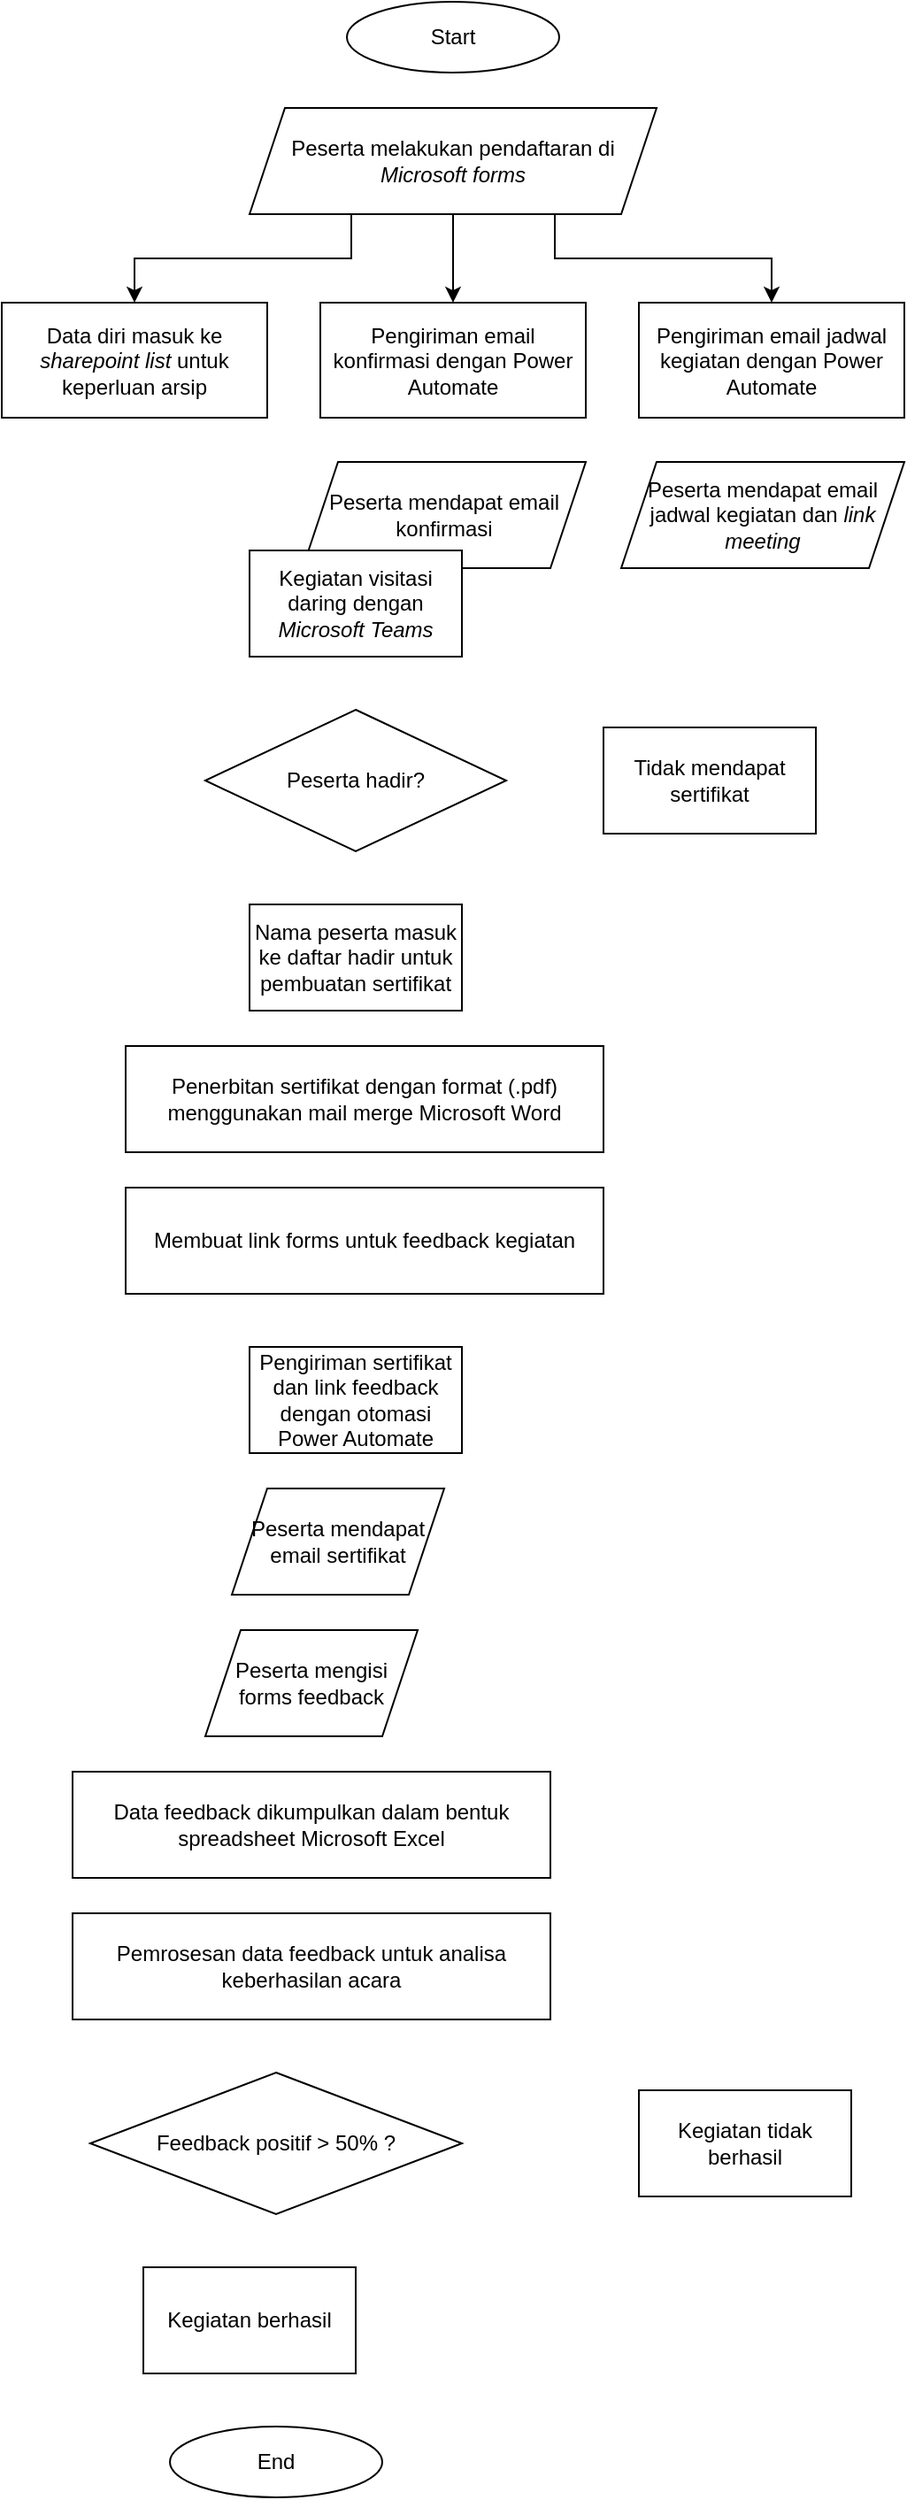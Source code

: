 <mxfile version="16.2.7" type="github">
  <diagram id="C5RBs43oDa-KdzZeNtuy" name="Page-1">
    <mxGraphModel dx="782" dy="428" grid="1" gridSize="10" guides="1" tooltips="1" connect="1" arrows="1" fold="1" page="1" pageScale="1" pageWidth="827" pageHeight="1169" math="0" shadow="0">
      <root>
        <mxCell id="WIyWlLk6GJQsqaUBKTNV-0" />
        <mxCell id="WIyWlLk6GJQsqaUBKTNV-1" parent="WIyWlLk6GJQsqaUBKTNV-0" />
        <mxCell id="Xmg_F8E3b7S0yMsgVUb--0" value="Start" style="ellipse;whiteSpace=wrap;html=1;" vertex="1" parent="WIyWlLk6GJQsqaUBKTNV-1">
          <mxGeometry x="235" y="40" width="120" height="40" as="geometry" />
        </mxCell>
        <mxCell id="Xmg_F8E3b7S0yMsgVUb--23" style="edgeStyle=orthogonalEdgeStyle;rounded=0;orthogonalLoop=1;jettySize=auto;html=1;exitX=0.25;exitY=1;exitDx=0;exitDy=0;entryX=0.5;entryY=0;entryDx=0;entryDy=0;" edge="1" parent="WIyWlLk6GJQsqaUBKTNV-1" source="Xmg_F8E3b7S0yMsgVUb--1" target="Xmg_F8E3b7S0yMsgVUb--2">
          <mxGeometry relative="1" as="geometry" />
        </mxCell>
        <mxCell id="Xmg_F8E3b7S0yMsgVUb--24" style="edgeStyle=orthogonalEdgeStyle;rounded=0;orthogonalLoop=1;jettySize=auto;html=1;exitX=0.5;exitY=1;exitDx=0;exitDy=0;entryX=0.5;entryY=0;entryDx=0;entryDy=0;" edge="1" parent="WIyWlLk6GJQsqaUBKTNV-1" source="Xmg_F8E3b7S0yMsgVUb--1" target="Xmg_F8E3b7S0yMsgVUb--3">
          <mxGeometry relative="1" as="geometry" />
        </mxCell>
        <mxCell id="Xmg_F8E3b7S0yMsgVUb--25" style="edgeStyle=orthogonalEdgeStyle;rounded=0;orthogonalLoop=1;jettySize=auto;html=1;exitX=0.75;exitY=1;exitDx=0;exitDy=0;entryX=0.5;entryY=0;entryDx=0;entryDy=0;" edge="1" parent="WIyWlLk6GJQsqaUBKTNV-1" source="Xmg_F8E3b7S0yMsgVUb--1" target="Xmg_F8E3b7S0yMsgVUb--4">
          <mxGeometry relative="1" as="geometry" />
        </mxCell>
        <mxCell id="Xmg_F8E3b7S0yMsgVUb--1" value="Peserta melakukan pendaftaran di &lt;i&gt;Microsoft&amp;nbsp;forms&lt;/i&gt;" style="shape=parallelogram;perimeter=parallelogramPerimeter;whiteSpace=wrap;html=1;fixedSize=1;" vertex="1" parent="WIyWlLk6GJQsqaUBKTNV-1">
          <mxGeometry x="180" y="100" width="230" height="60" as="geometry" />
        </mxCell>
        <mxCell id="Xmg_F8E3b7S0yMsgVUb--2" value="Data diri masuk ke &lt;i&gt;sharepoint list &lt;/i&gt;untuk keperluan arsip" style="rounded=0;whiteSpace=wrap;html=1;" vertex="1" parent="WIyWlLk6GJQsqaUBKTNV-1">
          <mxGeometry x="40" y="210" width="150" height="65" as="geometry" />
        </mxCell>
        <mxCell id="Xmg_F8E3b7S0yMsgVUb--3" value="Pengiriman email konfirmasi dengan Power Automate" style="rounded=0;whiteSpace=wrap;html=1;" vertex="1" parent="WIyWlLk6GJQsqaUBKTNV-1">
          <mxGeometry x="220" y="210" width="150" height="65" as="geometry" />
        </mxCell>
        <mxCell id="Xmg_F8E3b7S0yMsgVUb--4" value="Pengiriman email jadwal kegiatan dengan Power Automate" style="rounded=0;whiteSpace=wrap;html=1;" vertex="1" parent="WIyWlLk6GJQsqaUBKTNV-1">
          <mxGeometry x="400" y="210" width="150" height="65" as="geometry" />
        </mxCell>
        <mxCell id="Xmg_F8E3b7S0yMsgVUb--5" value="Peserta mendapat email konfirmasi" style="shape=parallelogram;perimeter=parallelogramPerimeter;whiteSpace=wrap;html=1;fixedSize=1;" vertex="1" parent="WIyWlLk6GJQsqaUBKTNV-1">
          <mxGeometry x="210" y="300" width="160" height="60" as="geometry" />
        </mxCell>
        <mxCell id="Xmg_F8E3b7S0yMsgVUb--6" value="Peserta mendapat email jadwal kegiatan dan &lt;i&gt;link meeting&lt;/i&gt;" style="shape=parallelogram;perimeter=parallelogramPerimeter;whiteSpace=wrap;html=1;fixedSize=1;" vertex="1" parent="WIyWlLk6GJQsqaUBKTNV-1">
          <mxGeometry x="390" y="300" width="160" height="60" as="geometry" />
        </mxCell>
        <mxCell id="Xmg_F8E3b7S0yMsgVUb--7" value="Kegiatan visitasi daring dengan &lt;i&gt;Microsoft Teams&lt;/i&gt;" style="rounded=0;whiteSpace=wrap;html=1;" vertex="1" parent="WIyWlLk6GJQsqaUBKTNV-1">
          <mxGeometry x="180" y="350" width="120" height="60" as="geometry" />
        </mxCell>
        <mxCell id="Xmg_F8E3b7S0yMsgVUb--8" value="Peserta hadir?" style="rhombus;whiteSpace=wrap;html=1;" vertex="1" parent="WIyWlLk6GJQsqaUBKTNV-1">
          <mxGeometry x="155" y="440" width="170" height="80" as="geometry" />
        </mxCell>
        <mxCell id="Xmg_F8E3b7S0yMsgVUb--9" value="Tidak mendapat sertifikat" style="rounded=0;whiteSpace=wrap;html=1;" vertex="1" parent="WIyWlLk6GJQsqaUBKTNV-1">
          <mxGeometry x="380" y="450" width="120" height="60" as="geometry" />
        </mxCell>
        <mxCell id="Xmg_F8E3b7S0yMsgVUb--10" value="Nama peserta masuk ke daftar hadir untuk pembuatan sertifikat" style="rounded=0;whiteSpace=wrap;html=1;" vertex="1" parent="WIyWlLk6GJQsqaUBKTNV-1">
          <mxGeometry x="180" y="550" width="120" height="60" as="geometry" />
        </mxCell>
        <mxCell id="Xmg_F8E3b7S0yMsgVUb--11" value="Penerbitan sertifikat dengan format (.pdf) menggunakan mail merge Microsoft Word" style="rounded=0;whiteSpace=wrap;html=1;" vertex="1" parent="WIyWlLk6GJQsqaUBKTNV-1">
          <mxGeometry x="110" y="630" width="270" height="60" as="geometry" />
        </mxCell>
        <mxCell id="Xmg_F8E3b7S0yMsgVUb--12" value="Pengiriman sertifikat dan link feedback dengan otomasi Power Automate" style="rounded=0;whiteSpace=wrap;html=1;" vertex="1" parent="WIyWlLk6GJQsqaUBKTNV-1">
          <mxGeometry x="180" y="800" width="120" height="60" as="geometry" />
        </mxCell>
        <mxCell id="Xmg_F8E3b7S0yMsgVUb--13" value="Membuat link forms untuk feedback kegiatan" style="rounded=0;whiteSpace=wrap;html=1;" vertex="1" parent="WIyWlLk6GJQsqaUBKTNV-1">
          <mxGeometry x="110" y="710" width="270" height="60" as="geometry" />
        </mxCell>
        <mxCell id="Xmg_F8E3b7S0yMsgVUb--14" value="Data feedback dikumpulkan dalam bentuk spreadsheet Microsoft Excel" style="rounded=0;whiteSpace=wrap;html=1;" vertex="1" parent="WIyWlLk6GJQsqaUBKTNV-1">
          <mxGeometry x="80" y="1040" width="270" height="60" as="geometry" />
        </mxCell>
        <mxCell id="Xmg_F8E3b7S0yMsgVUb--15" value="Peserta mendapat email sertifikat" style="shape=parallelogram;perimeter=parallelogramPerimeter;whiteSpace=wrap;html=1;fixedSize=1;" vertex="1" parent="WIyWlLk6GJQsqaUBKTNV-1">
          <mxGeometry x="170" y="880" width="120" height="60" as="geometry" />
        </mxCell>
        <mxCell id="Xmg_F8E3b7S0yMsgVUb--16" value="Peserta mengisi forms feedback" style="shape=parallelogram;perimeter=parallelogramPerimeter;whiteSpace=wrap;html=1;fixedSize=1;" vertex="1" parent="WIyWlLk6GJQsqaUBKTNV-1">
          <mxGeometry x="155" y="960" width="120" height="60" as="geometry" />
        </mxCell>
        <mxCell id="Xmg_F8E3b7S0yMsgVUb--17" value="Pemrosesan data feedback untuk analisa keberhasilan acara" style="rounded=0;whiteSpace=wrap;html=1;" vertex="1" parent="WIyWlLk6GJQsqaUBKTNV-1">
          <mxGeometry x="80" y="1120" width="270" height="60" as="geometry" />
        </mxCell>
        <mxCell id="Xmg_F8E3b7S0yMsgVUb--19" value="Feedback positif &amp;gt; 50% ?" style="rhombus;whiteSpace=wrap;html=1;" vertex="1" parent="WIyWlLk6GJQsqaUBKTNV-1">
          <mxGeometry x="90" y="1210" width="210" height="80" as="geometry" />
        </mxCell>
        <mxCell id="Xmg_F8E3b7S0yMsgVUb--20" value="Kegiatan berhasil" style="rounded=0;whiteSpace=wrap;html=1;" vertex="1" parent="WIyWlLk6GJQsqaUBKTNV-1">
          <mxGeometry x="120" y="1320" width="120" height="60" as="geometry" />
        </mxCell>
        <mxCell id="Xmg_F8E3b7S0yMsgVUb--21" value="Kegiatan tidak berhasil" style="rounded=0;whiteSpace=wrap;html=1;" vertex="1" parent="WIyWlLk6GJQsqaUBKTNV-1">
          <mxGeometry x="400" y="1220" width="120" height="60" as="geometry" />
        </mxCell>
        <mxCell id="Xmg_F8E3b7S0yMsgVUb--22" value="End" style="ellipse;whiteSpace=wrap;html=1;" vertex="1" parent="WIyWlLk6GJQsqaUBKTNV-1">
          <mxGeometry x="135" y="1410" width="120" height="40" as="geometry" />
        </mxCell>
      </root>
    </mxGraphModel>
  </diagram>
</mxfile>
